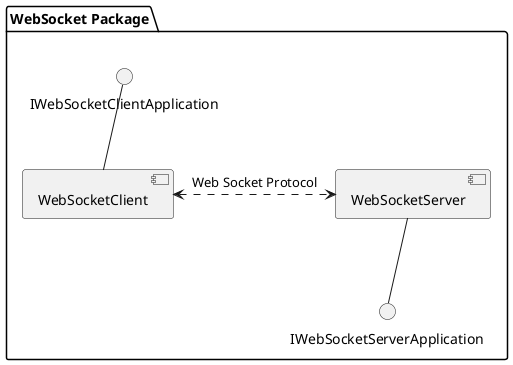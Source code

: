 @startuml WebSocket Components
package "WebSocket Package" {
    () IWebSocketServerApplication
    () IWebSocketClientApplication 
    IWebSocketClientApplication -- [WebSocketClient] 
    [WebSocketServer] -- IWebSocketServerApplication
    [WebSocketServer] <.left.> [WebSocketClient] : Web Socket Protocol
}
@enduml